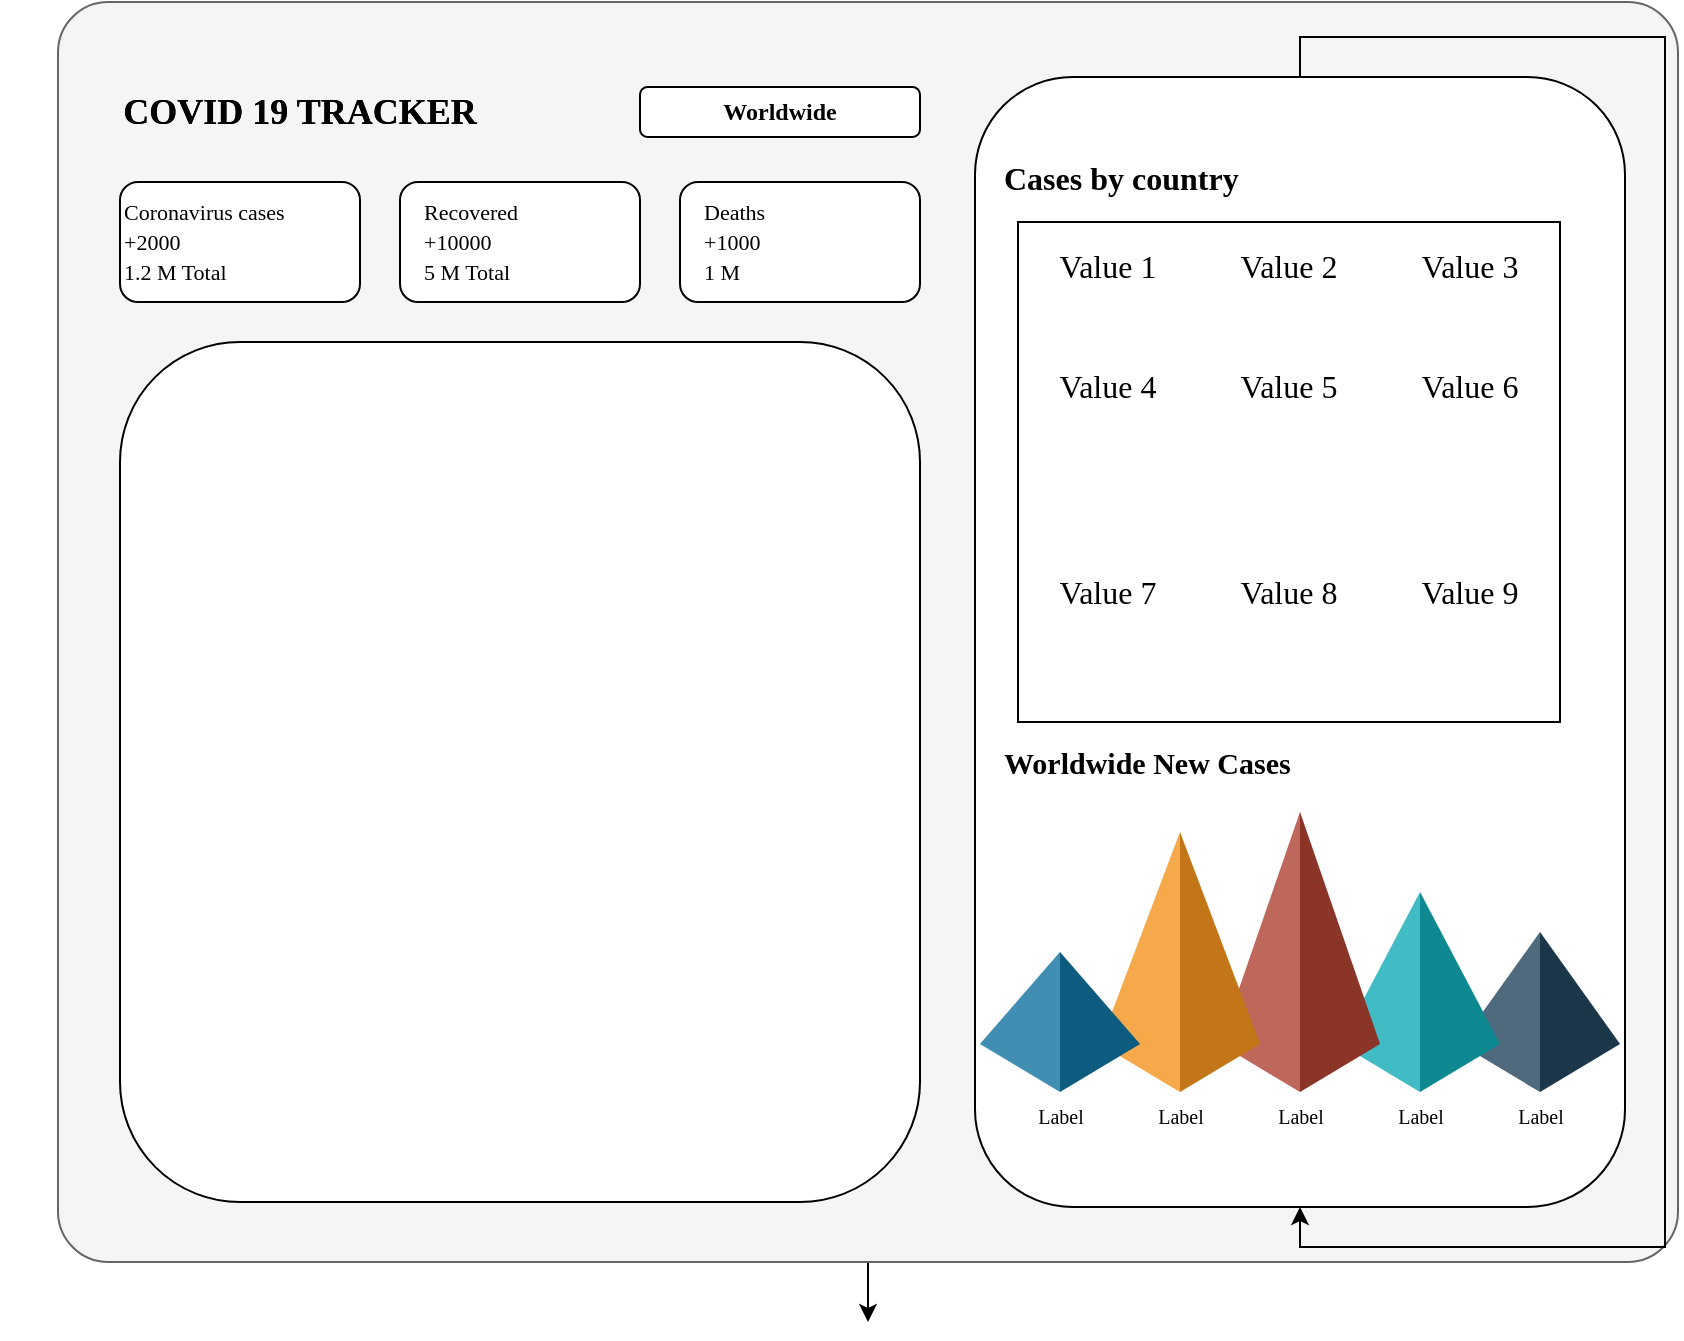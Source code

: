 <mxfile version="16.1.0" type="github">
  <diagram id="3Crq4_KV-nDT9Y6_sYC2" name="Page-1">
    <mxGraphModel dx="2012" dy="643" grid="1" gridSize="10" guides="1" tooltips="1" connect="1" arrows="1" fold="1" page="1" pageScale="1" pageWidth="827" pageHeight="1169" math="0" shadow="0">
      <root>
        <mxCell id="0" />
        <mxCell id="1" parent="0" />
        <mxCell id="N5s0nT0ETq4uiykgFlMe-3" style="edgeStyle=orthogonalEdgeStyle;rounded=0;orthogonalLoop=1;jettySize=auto;html=1;" edge="1" parent="1" source="N5s0nT0ETq4uiykgFlMe-2">
          <mxGeometry relative="1" as="geometry">
            <mxPoint x="414" y="770" as="targetPoint" />
          </mxGeometry>
        </mxCell>
        <mxCell id="N5s0nT0ETq4uiykgFlMe-2" value="" style="rounded=1;whiteSpace=wrap;html=1;arcSize=4;fillColor=#f5f5f5;strokeColor=#666666;fontColor=#333333;fontStyle=1" vertex="1" parent="1">
          <mxGeometry x="9" y="110" width="810" height="630" as="geometry" />
        </mxCell>
        <mxCell id="N5s0nT0ETq4uiykgFlMe-4" value="&lt;h2&gt;COVID 19 TRACKER&lt;/h2&gt;" style="text;html=1;strokeColor=none;fillColor=none;align=center;verticalAlign=middle;whiteSpace=wrap;rounded=0;fontFamily=Tahoma;" vertex="1" parent="1">
          <mxGeometry x="-20" y="130" width="300" height="70" as="geometry" />
        </mxCell>
        <mxCell id="N5s0nT0ETq4uiykgFlMe-5" value="&lt;b&gt;Worldwide&lt;/b&gt;" style="rounded=1;whiteSpace=wrap;html=1;fontFamily=Tahoma;" vertex="1" parent="1">
          <mxGeometry x="300" y="152.5" width="140" height="25" as="geometry" />
        </mxCell>
        <mxCell id="N5s0nT0ETq4uiykgFlMe-6" value="" style="rounded=1;whiteSpace=wrap;html=1;fontFamily=Tahoma;" vertex="1" parent="1">
          <mxGeometry x="40" y="200" width="120" height="60" as="geometry" />
        </mxCell>
        <mxCell id="N5s0nT0ETq4uiykgFlMe-7" value="&lt;font style=&quot;font-size: 11px&quot;&gt;Coronavirus cases&lt;/font&gt;" style="text;html=1;strokeColor=none;fillColor=none;align=left;verticalAlign=middle;whiteSpace=wrap;rounded=0;fontFamily=Tahoma;" vertex="1" parent="1">
          <mxGeometry x="40" y="200" width="100" height="30" as="geometry" />
        </mxCell>
        <mxCell id="N5s0nT0ETq4uiykgFlMe-8" value="&lt;span style=&quot;font-size: 11px&quot;&gt;+2000&lt;/span&gt;" style="text;html=1;strokeColor=none;fillColor=none;align=left;verticalAlign=middle;whiteSpace=wrap;rounded=0;fontFamily=Tahoma;" vertex="1" parent="1">
          <mxGeometry x="40" y="215" width="100" height="30" as="geometry" />
        </mxCell>
        <mxCell id="N5s0nT0ETq4uiykgFlMe-9" value="&lt;span style=&quot;font-size: 11px&quot;&gt;1.2 M Total&lt;/span&gt;" style="text;html=1;strokeColor=none;fillColor=none;align=left;verticalAlign=middle;whiteSpace=wrap;rounded=0;fontFamily=Tahoma;" vertex="1" parent="1">
          <mxGeometry x="40" y="230" width="100" height="30" as="geometry" />
        </mxCell>
        <mxCell id="N5s0nT0ETq4uiykgFlMe-11" value="&lt;h2&gt;COVID 19 TRACKER&lt;/h2&gt;" style="text;html=1;strokeColor=none;fillColor=none;align=center;verticalAlign=middle;whiteSpace=wrap;rounded=0;fontFamily=Tahoma;" vertex="1" parent="1">
          <mxGeometry x="-20" y="130" width="300" height="70" as="geometry" />
        </mxCell>
        <mxCell id="N5s0nT0ETq4uiykgFlMe-12" value="" style="rounded=1;whiteSpace=wrap;html=1;fontFamily=Tahoma;fontSize=11;" vertex="1" parent="1">
          <mxGeometry x="180" y="200" width="120" height="60" as="geometry" />
        </mxCell>
        <mxCell id="N5s0nT0ETq4uiykgFlMe-13" value="" style="rounded=1;whiteSpace=wrap;html=1;fontFamily=Tahoma;fontSize=11;" vertex="1" parent="1">
          <mxGeometry x="320" y="200" width="120" height="60" as="geometry" />
        </mxCell>
        <mxCell id="N5s0nT0ETq4uiykgFlMe-15" value="Recovered" style="text;html=1;strokeColor=none;fillColor=none;align=left;verticalAlign=middle;whiteSpace=wrap;rounded=0;fontFamily=Tahoma;fontSize=11;" vertex="1" parent="1">
          <mxGeometry x="190" y="200" width="60" height="30" as="geometry" />
        </mxCell>
        <mxCell id="N5s0nT0ETq4uiykgFlMe-16" value="Deaths" style="text;html=1;strokeColor=none;fillColor=none;align=left;verticalAlign=middle;whiteSpace=wrap;rounded=0;fontFamily=Tahoma;fontSize=11;" vertex="1" parent="1">
          <mxGeometry x="330" y="200" width="60" height="30" as="geometry" />
        </mxCell>
        <mxCell id="N5s0nT0ETq4uiykgFlMe-17" value="+10000" style="text;html=1;strokeColor=none;fillColor=none;align=left;verticalAlign=middle;whiteSpace=wrap;rounded=0;fontFamily=Tahoma;fontSize=11;" vertex="1" parent="1">
          <mxGeometry x="190" y="215" width="60" height="30" as="geometry" />
        </mxCell>
        <mxCell id="N5s0nT0ETq4uiykgFlMe-18" value="5 M Total" style="text;html=1;strokeColor=none;fillColor=none;align=left;verticalAlign=middle;whiteSpace=wrap;rounded=0;fontFamily=Tahoma;fontSize=11;" vertex="1" parent="1">
          <mxGeometry x="190" y="230" width="60" height="30" as="geometry" />
        </mxCell>
        <mxCell id="N5s0nT0ETq4uiykgFlMe-19" value="+1000" style="text;html=1;strokeColor=none;fillColor=none;align=left;verticalAlign=middle;whiteSpace=wrap;rounded=0;fontFamily=Tahoma;fontSize=11;" vertex="1" parent="1">
          <mxGeometry x="330" y="215" width="60" height="30" as="geometry" />
        </mxCell>
        <mxCell id="N5s0nT0ETq4uiykgFlMe-20" value="1 M" style="text;html=1;strokeColor=none;fillColor=none;align=left;verticalAlign=middle;whiteSpace=wrap;rounded=0;fontFamily=Tahoma;fontSize=11;" vertex="1" parent="1">
          <mxGeometry x="330" y="230" width="60" height="30" as="geometry" />
        </mxCell>
        <mxCell id="N5s0nT0ETq4uiykgFlMe-24" value="" style="rounded=1;whiteSpace=wrap;html=1;fontFamily=Tahoma;fontSize=11;" vertex="1" parent="1">
          <mxGeometry x="40" y="280" width="400" height="430" as="geometry" />
        </mxCell>
        <mxCell id="N5s0nT0ETq4uiykgFlMe-25" value="" style="shape=image;html=1;verticalAlign=top;verticalLabelPosition=bottom;labelBackgroundColor=#ffffff;imageAspect=0;aspect=fixed;image=https://cdn2.iconfinder.com/data/icons/google-ios-7-app-icons/120/google_maps.png;fontFamily=Tahoma;fontSize=11;" vertex="1" parent="1">
          <mxGeometry x="180" y="420" width="120" height="120" as="geometry" />
        </mxCell>
        <mxCell id="N5s0nT0ETq4uiykgFlMe-26" value="" style="rounded=1;whiteSpace=wrap;html=1;fontFamily=Tahoma;fontSize=11;rotation=90;align=left;" vertex="1" parent="1">
          <mxGeometry x="347.5" y="267.5" width="565" height="325" as="geometry" />
        </mxCell>
        <mxCell id="N5s0nT0ETq4uiykgFlMe-27" style="edgeStyle=orthogonalEdgeStyle;rounded=0;orthogonalLoop=1;jettySize=auto;html=1;exitX=0;exitY=0.5;exitDx=0;exitDy=0;fontFamily=Tahoma;fontSize=11;" edge="1" parent="1" source="N5s0nT0ETq4uiykgFlMe-26" target="N5s0nT0ETq4uiykgFlMe-26">
          <mxGeometry relative="1" as="geometry" />
        </mxCell>
        <mxCell id="N5s0nT0ETq4uiykgFlMe-28" value="Cases by country" style="text;html=1;strokeColor=none;fillColor=none;align=left;verticalAlign=middle;whiteSpace=wrap;rounded=0;fontFamily=Tahoma;fontSize=16;fontStyle=1" vertex="1" parent="1">
          <mxGeometry x="480" y="177.5" width="160" height="40" as="geometry" />
        </mxCell>
        <mxCell id="N5s0nT0ETq4uiykgFlMe-29" value="Worldwide New Cases" style="text;html=1;strokeColor=none;fillColor=none;align=left;verticalAlign=middle;whiteSpace=wrap;rounded=0;fontFamily=Tahoma;fontSize=15;fontStyle=1" vertex="1" parent="1">
          <mxGeometry x="480" y="470" width="200" height="40" as="geometry" />
        </mxCell>
        <mxCell id="N5s0nT0ETq4uiykgFlMe-31" value="" style="shape=table;html=1;whiteSpace=wrap;startSize=0;container=1;collapsible=0;childLayout=tableLayout;columnLines=0;rowLines=0;fontFamily=Tahoma;fontSize=16;" vertex="1" parent="1">
          <mxGeometry x="489" y="220" width="271" height="250" as="geometry" />
        </mxCell>
        <mxCell id="N5s0nT0ETq4uiykgFlMe-32" value="" style="shape=partialRectangle;html=1;whiteSpace=wrap;collapsible=0;dropTarget=0;pointerEvents=0;fillColor=none;top=0;left=0;bottom=0;right=0;points=[[0,0.5],[1,0.5]];portConstraint=eastwest;fontFamily=Tahoma;fontSize=16;" vertex="1" parent="N5s0nT0ETq4uiykgFlMe-31">
          <mxGeometry width="271" height="44" as="geometry" />
        </mxCell>
        <mxCell id="N5s0nT0ETq4uiykgFlMe-33" value="Value 1" style="shape=partialRectangle;html=1;whiteSpace=wrap;connectable=0;fillColor=none;top=0;left=0;bottom=0;right=0;overflow=hidden;pointerEvents=1;fontFamily=Tahoma;fontSize=16;" vertex="1" parent="N5s0nT0ETq4uiykgFlMe-32">
          <mxGeometry width="90" height="44" as="geometry">
            <mxRectangle width="90" height="44" as="alternateBounds" />
          </mxGeometry>
        </mxCell>
        <mxCell id="N5s0nT0ETq4uiykgFlMe-34" value="Value 2" style="shape=partialRectangle;html=1;whiteSpace=wrap;connectable=0;fillColor=none;top=0;left=0;bottom=0;right=0;overflow=hidden;pointerEvents=1;fontFamily=Tahoma;fontSize=16;" vertex="1" parent="N5s0nT0ETq4uiykgFlMe-32">
          <mxGeometry x="90" width="91" height="44" as="geometry">
            <mxRectangle width="91" height="44" as="alternateBounds" />
          </mxGeometry>
        </mxCell>
        <mxCell id="N5s0nT0ETq4uiykgFlMe-35" value="Value 3" style="shape=partialRectangle;html=1;whiteSpace=wrap;connectable=0;fillColor=none;top=0;left=0;bottom=0;right=0;overflow=hidden;pointerEvents=1;fontFamily=Tahoma;fontSize=16;" vertex="1" parent="N5s0nT0ETq4uiykgFlMe-32">
          <mxGeometry x="181" width="90" height="44" as="geometry">
            <mxRectangle width="90" height="44" as="alternateBounds" />
          </mxGeometry>
        </mxCell>
        <mxCell id="N5s0nT0ETq4uiykgFlMe-36" value="" style="shape=partialRectangle;html=1;whiteSpace=wrap;collapsible=0;dropTarget=0;pointerEvents=0;fillColor=none;top=0;left=0;bottom=0;right=0;points=[[0,0.5],[1,0.5]];portConstraint=eastwest;fontFamily=Tahoma;fontSize=16;" vertex="1" parent="N5s0nT0ETq4uiykgFlMe-31">
          <mxGeometry y="44" width="271" height="75" as="geometry" />
        </mxCell>
        <mxCell id="N5s0nT0ETq4uiykgFlMe-37" value="Value 4" style="shape=partialRectangle;html=1;whiteSpace=wrap;connectable=0;fillColor=none;top=0;left=0;bottom=0;right=0;overflow=hidden;pointerEvents=1;fontFamily=Tahoma;fontSize=16;" vertex="1" parent="N5s0nT0ETq4uiykgFlMe-36">
          <mxGeometry width="90" height="75" as="geometry">
            <mxRectangle width="90" height="75" as="alternateBounds" />
          </mxGeometry>
        </mxCell>
        <mxCell id="N5s0nT0ETq4uiykgFlMe-38" value="Value 5" style="shape=partialRectangle;html=1;whiteSpace=wrap;connectable=0;fillColor=none;top=0;left=0;bottom=0;right=0;overflow=hidden;pointerEvents=1;fontFamily=Tahoma;fontSize=16;" vertex="1" parent="N5s0nT0ETq4uiykgFlMe-36">
          <mxGeometry x="90" width="91" height="75" as="geometry">
            <mxRectangle width="91" height="75" as="alternateBounds" />
          </mxGeometry>
        </mxCell>
        <mxCell id="N5s0nT0ETq4uiykgFlMe-39" value="Value 6" style="shape=partialRectangle;html=1;whiteSpace=wrap;connectable=0;fillColor=none;top=0;left=0;bottom=0;right=0;overflow=hidden;pointerEvents=1;fontFamily=Tahoma;fontSize=16;" vertex="1" parent="N5s0nT0ETq4uiykgFlMe-36">
          <mxGeometry x="181" width="90" height="75" as="geometry">
            <mxRectangle width="90" height="75" as="alternateBounds" />
          </mxGeometry>
        </mxCell>
        <mxCell id="N5s0nT0ETq4uiykgFlMe-40" value="" style="shape=partialRectangle;html=1;whiteSpace=wrap;collapsible=0;dropTarget=0;pointerEvents=0;fillColor=none;top=0;left=0;bottom=0;right=0;points=[[0,0.5],[1,0.5]];portConstraint=eastwest;fontFamily=Tahoma;fontSize=16;" vertex="1" parent="N5s0nT0ETq4uiykgFlMe-31">
          <mxGeometry y="119" width="271" height="131" as="geometry" />
        </mxCell>
        <mxCell id="N5s0nT0ETq4uiykgFlMe-41" value="Value 7" style="shape=partialRectangle;html=1;whiteSpace=wrap;connectable=0;fillColor=none;top=0;left=0;bottom=0;right=0;overflow=hidden;pointerEvents=1;fontFamily=Tahoma;fontSize=16;" vertex="1" parent="N5s0nT0ETq4uiykgFlMe-40">
          <mxGeometry width="90" height="131" as="geometry">
            <mxRectangle width="90" height="131" as="alternateBounds" />
          </mxGeometry>
        </mxCell>
        <mxCell id="N5s0nT0ETq4uiykgFlMe-42" value="Value 8" style="shape=partialRectangle;html=1;whiteSpace=wrap;connectable=0;fillColor=none;top=0;left=0;bottom=0;right=0;overflow=hidden;pointerEvents=1;fontFamily=Tahoma;fontSize=16;" vertex="1" parent="N5s0nT0ETq4uiykgFlMe-40">
          <mxGeometry x="90" width="91" height="131" as="geometry">
            <mxRectangle width="91" height="131" as="alternateBounds" />
          </mxGeometry>
        </mxCell>
        <mxCell id="N5s0nT0ETq4uiykgFlMe-43" value="Value 9" style="shape=partialRectangle;html=1;whiteSpace=wrap;connectable=0;fillColor=none;top=0;left=0;bottom=0;right=0;overflow=hidden;pointerEvents=1;fontFamily=Tahoma;fontSize=16;" vertex="1" parent="N5s0nT0ETq4uiykgFlMe-40">
          <mxGeometry x="181" width="90" height="131" as="geometry">
            <mxRectangle width="90" height="131" as="alternateBounds" />
          </mxGeometry>
        </mxCell>
        <mxCell id="N5s0nT0ETq4uiykgFlMe-44" value="Label" style="verticalLabelPosition=bottom;verticalAlign=top;html=1;shape=mxgraph.infographic.shadedPyramid;fillColor=#23445D;strokeColor=none;fontSize=10;labelPosition=center;align=center;shadow=0;fontFamily=Tahoma;" vertex="1" parent="1">
          <mxGeometry x="710" y="575" width="80" height="80" as="geometry" />
        </mxCell>
        <mxCell id="N5s0nT0ETq4uiykgFlMe-45" value="Label" style="verticalLabelPosition=bottom;verticalAlign=top;html=1;shape=mxgraph.infographic.shadedPyramid;fillColor=#12AAB5;strokeColor=none;fontSize=10;labelPosition=center;align=center;shadow=0;fontFamily=Tahoma;" vertex="1" parent="1">
          <mxGeometry x="650" y="555" width="80" height="100" as="geometry" />
        </mxCell>
        <mxCell id="N5s0nT0ETq4uiykgFlMe-46" value="Label" style="verticalLabelPosition=bottom;verticalAlign=top;html=1;shape=mxgraph.infographic.shadedPyramid;fillColor=#AE4132;strokeColor=none;fontSize=10;labelPosition=center;align=center;shadow=0;fontFamily=Tahoma;" vertex="1" parent="1">
          <mxGeometry x="590" y="515" width="80" height="140" as="geometry" />
        </mxCell>
        <mxCell id="N5s0nT0ETq4uiykgFlMe-47" value="Label" style="verticalLabelPosition=bottom;verticalAlign=top;html=1;shape=mxgraph.infographic.shadedPyramid;fillColor=#F2931E;strokeColor=none;fontSize=10;labelPosition=center;align=center;shadow=0;fontFamily=Tahoma;" vertex="1" parent="1">
          <mxGeometry x="530" y="525" width="80" height="130" as="geometry" />
        </mxCell>
        <mxCell id="N5s0nT0ETq4uiykgFlMe-48" value="Label" style="verticalLabelPosition=bottom;verticalAlign=top;html=1;shape=mxgraph.infographic.shadedPyramid;fillColor=#10739E;strokeColor=none;fontSize=10;labelPosition=center;align=center;shadow=0;fontFamily=Tahoma;" vertex="1" parent="1">
          <mxGeometry x="470" y="585" width="80" height="70" as="geometry" />
        </mxCell>
      </root>
    </mxGraphModel>
  </diagram>
</mxfile>
